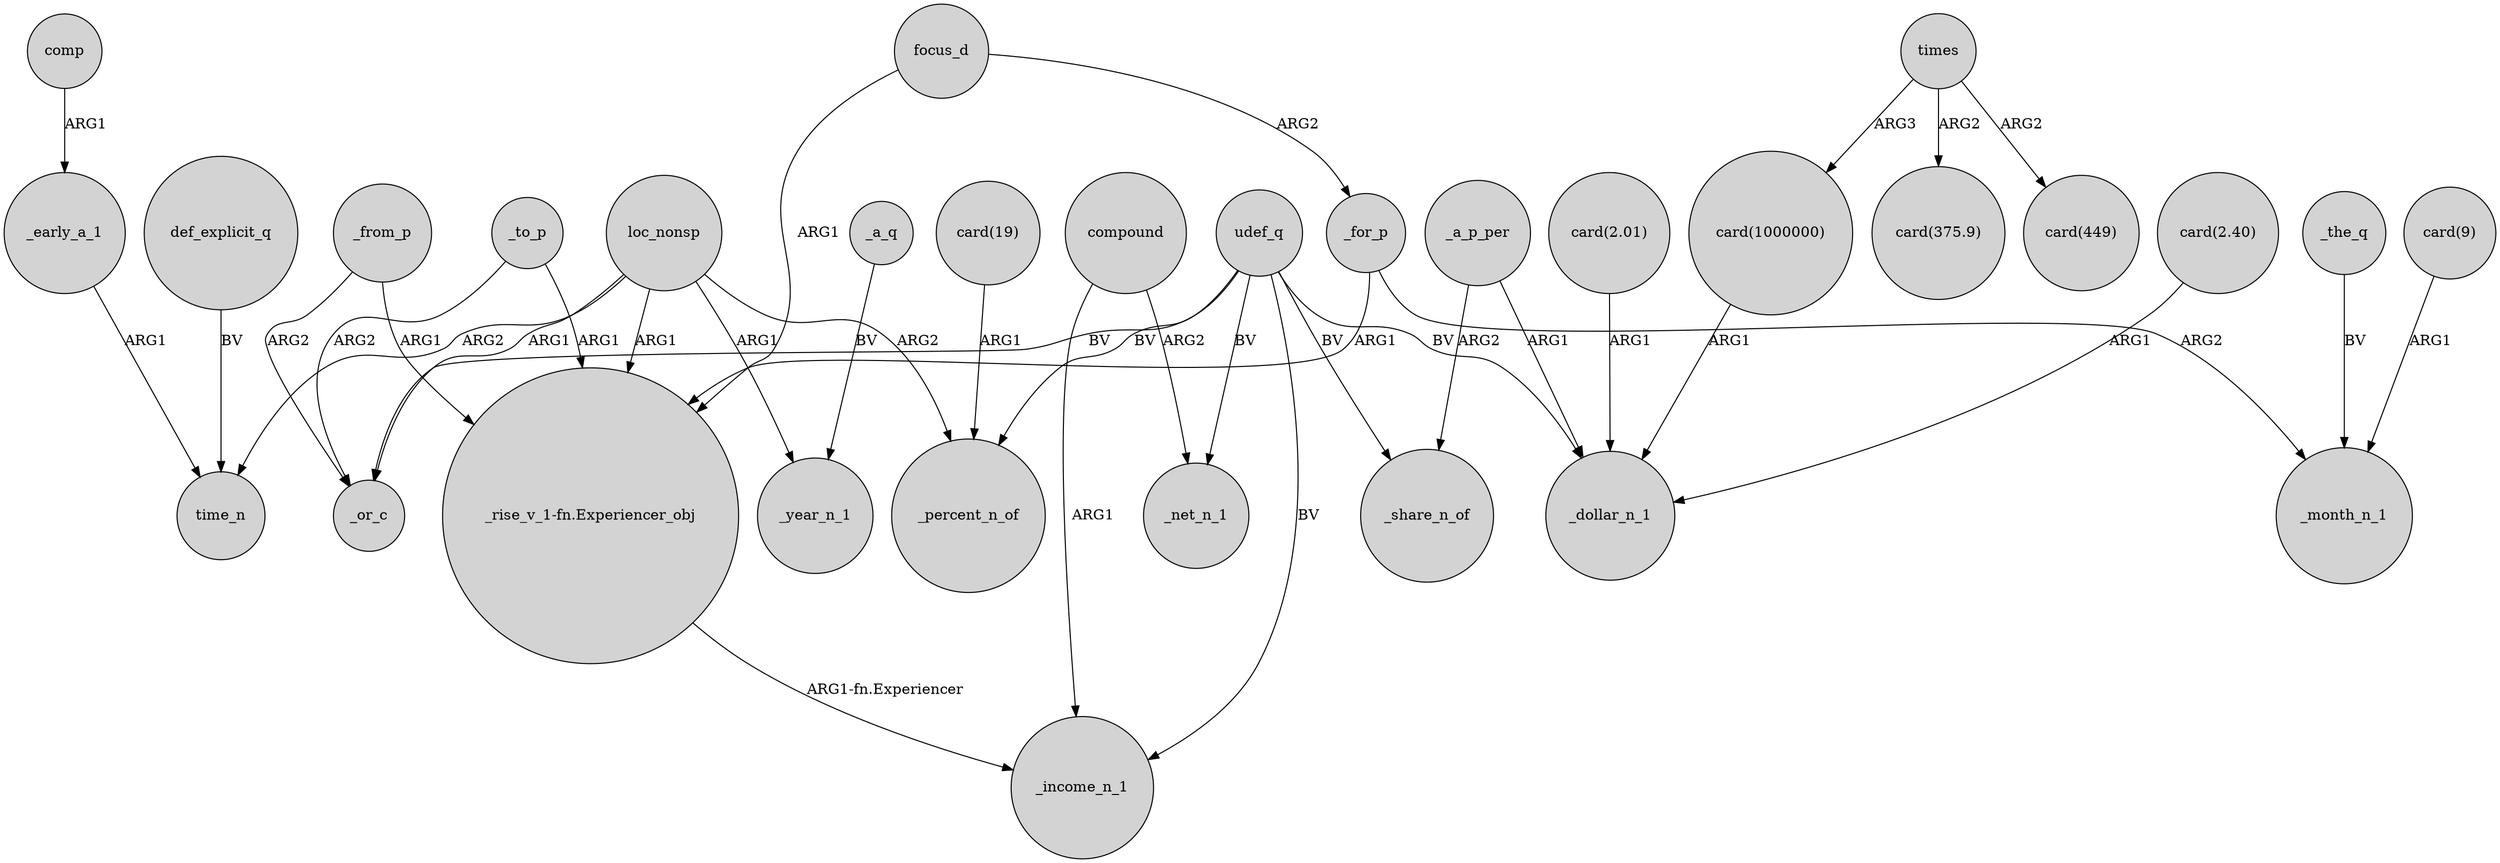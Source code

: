 digraph {
	node [shape=circle style=filled]
	_early_a_1 -> time_n [label=ARG1]
	_for_p -> "_rise_v_1-fn.Experiencer_obj" [label=ARG1]
	_to_p -> _or_c [label=ARG2]
	times -> "card(375.9)" [label=ARG2]
	compound -> _net_n_1 [label=ARG2]
	loc_nonsp -> "_rise_v_1-fn.Experiencer_obj" [label=ARG1]
	"card(19)" -> _percent_n_of [label=ARG1]
	"card(2.01)" -> _dollar_n_1 [label=ARG1]
	_the_q -> _month_n_1 [label=BV]
	udef_q -> _income_n_1 [label=BV]
	loc_nonsp -> _year_n_1 [label=ARG1]
	_from_p -> "_rise_v_1-fn.Experiencer_obj" [label=ARG1]
	times -> "card(1000000)" [label=ARG3]
	comp -> _early_a_1 [label=ARG1]
	_a_q -> _year_n_1 [label=BV]
	"_rise_v_1-fn.Experiencer_obj" -> _income_n_1 [label="ARG1-fn.Experiencer"]
	"card(2.40)" -> _dollar_n_1 [label=ARG1]
	udef_q -> _or_c [label=BV]
	compound -> _income_n_1 [label=ARG1]
	_a_p_per -> _share_n_of [label=ARG2]
	udef_q -> _percent_n_of [label=BV]
	udef_q -> _share_n_of [label=BV]
	udef_q -> _net_n_1 [label=BV]
	udef_q -> _dollar_n_1 [label=BV]
	"card(1000000)" -> _dollar_n_1 [label=ARG1]
	_from_p -> _or_c [label=ARG2]
	focus_d -> "_rise_v_1-fn.Experiencer_obj" [label=ARG1]
	loc_nonsp -> _or_c [label=ARG1]
	_a_p_per -> _dollar_n_1 [label=ARG1]
	def_explicit_q -> time_n [label=BV]
	loc_nonsp -> time_n [label=ARG2]
	_to_p -> "_rise_v_1-fn.Experiencer_obj" [label=ARG1]
	times -> "card(449)" [label=ARG2]
	"card(9)" -> _month_n_1 [label=ARG1]
	focus_d -> _for_p [label=ARG2]
	_for_p -> _month_n_1 [label=ARG2]
	loc_nonsp -> _percent_n_of [label=ARG2]
}
